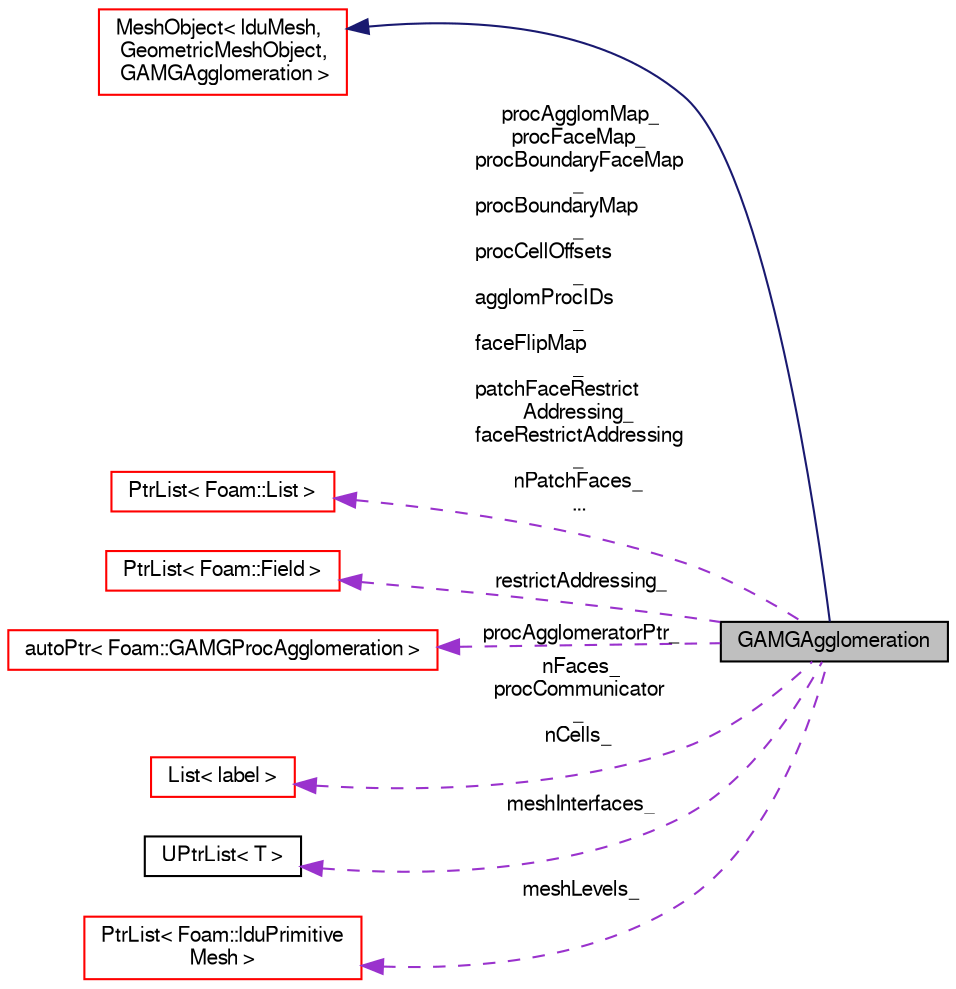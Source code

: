 digraph "GAMGAgglomeration"
{
  bgcolor="transparent";
  edge [fontname="FreeSans",fontsize="10",labelfontname="FreeSans",labelfontsize="10"];
  node [fontname="FreeSans",fontsize="10",shape=record];
  rankdir="LR";
  Node17 [label="GAMGAgglomeration",height=0.2,width=0.4,color="black", fillcolor="grey75", style="filled", fontcolor="black"];
  Node18 -> Node17 [dir="back",color="midnightblue",fontsize="10",style="solid",fontname="FreeSans"];
  Node18 [label="MeshObject\< lduMesh,\l GeometricMeshObject,\l GAMGAgglomeration \>",height=0.2,width=0.4,color="red",URL="$a27138.html"];
  Node36 -> Node17 [dir="back",color="darkorchid3",fontsize="10",style="dashed",label=" procAgglomMap_\nprocFaceMap_\nprocBoundaryFaceMap\l_\nprocBoundaryMap\l_\nprocCellOffsets\l_\nagglomProcIDs\l_\nfaceFlipMap\l_\npatchFaceRestrict\lAddressing_\nfaceRestrictAddressing\l_\nnPatchFaces_\n..." ,fontname="FreeSans"];
  Node36 [label="PtrList\< Foam::List \>",height=0.2,width=0.4,color="red",URL="$a25914.html"];
  Node38 -> Node17 [dir="back",color="darkorchid3",fontsize="10",style="dashed",label=" restrictAddressing_" ,fontname="FreeSans"];
  Node38 [label="PtrList\< Foam::Field \>",height=0.2,width=0.4,color="red",URL="$a25914.html"];
  Node39 -> Node17 [dir="back",color="darkorchid3",fontsize="10",style="dashed",label=" procAgglomeratorPtr_" ,fontname="FreeSans"];
  Node39 [label="autoPtr\< Foam::GAMGProcAgglomeration \>",height=0.2,width=0.4,color="red",URL="$a25958.html"];
  Node41 -> Node17 [dir="back",color="darkorchid3",fontsize="10",style="dashed",label=" nFaces_\nprocCommunicator\l_\nnCells_" ,fontname="FreeSans"];
  Node41 [label="List\< label \>",height=0.2,width=0.4,color="red",URL="$a25694.html"];
  Node45 -> Node17 [dir="back",color="darkorchid3",fontsize="10",style="dashed",label=" meshInterfaces_" ,fontname="FreeSans"];
  Node45 [label="UPtrList\< T \>",height=0.2,width=0.4,color="black",URL="$a25990.html",tooltip="A templated 1D list of pointers to objects of type <T>, where the size of the array is known and used..."];
  Node46 -> Node17 [dir="back",color="darkorchid3",fontsize="10",style="dashed",label=" meshLevels_" ,fontname="FreeSans"];
  Node46 [label="PtrList\< Foam::lduPrimitive\lMesh \>",height=0.2,width=0.4,color="red",URL="$a25914.html"];
}
